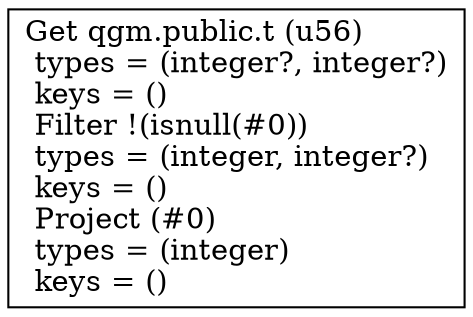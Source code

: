 digraph G {
    node0 [shape = record, label=" Get qgm.public.t (u56)\l  types = (integer?, integer?)\l  keys = ()\l Filter !(isnull(#0))\l  types = (integer, integer?)\l  keys = ()\l Project (#0)\l  types = (integer)\l  keys = ()\l"]
}
